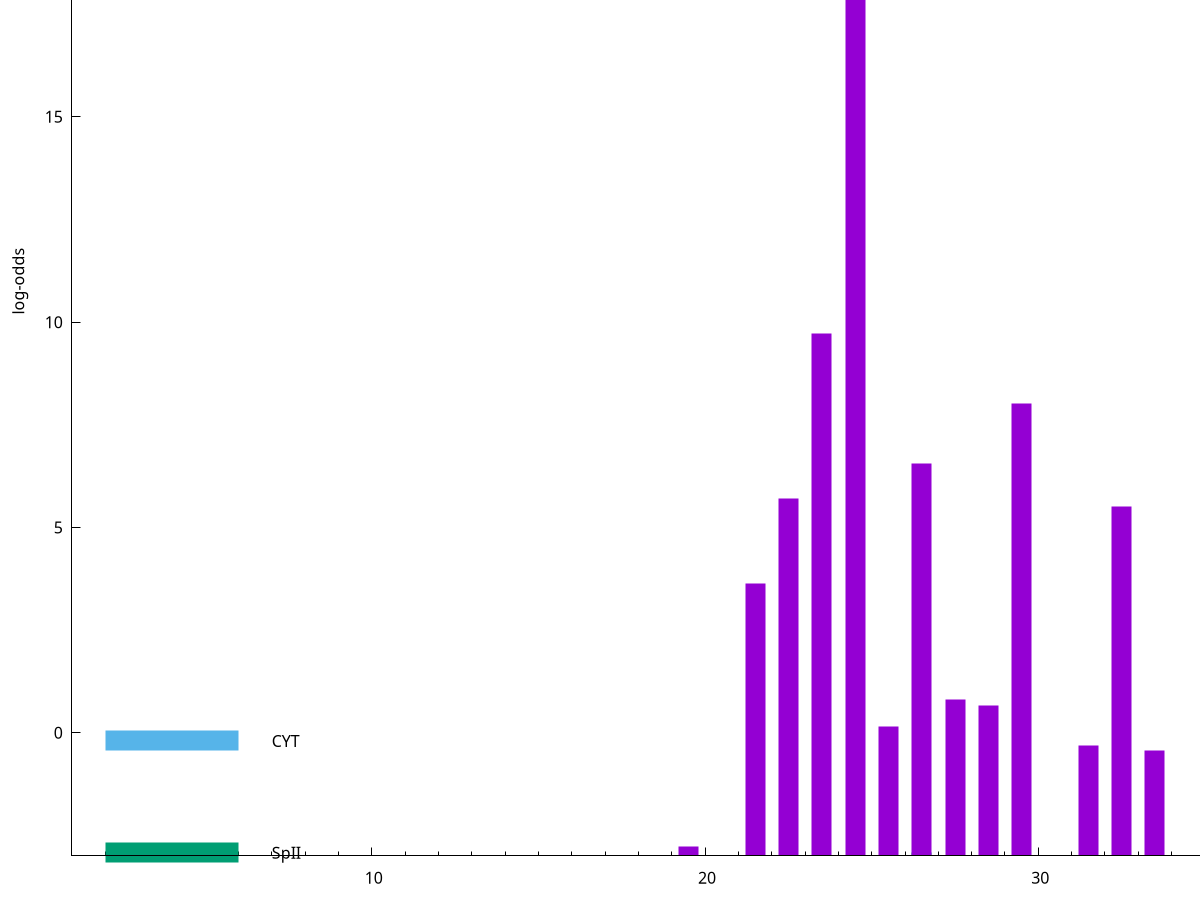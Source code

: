 set title "LipoP predictions for SRR3996242.gff"
set size 2., 1.4
set xrange [1:70] 
set mxtics 10
set yrange [-3:25]
set y2range [0:28]
set ylabel "log-odds"
set term postscript eps color solid "Helvetica" 30
set output "SRR3996242.gff18.eps"
set arrow from 2,19.1673 to 6,19.1673 nohead lt 1 lw 20
set label "SpI" at 7,19.1673
set arrow from 2,-0.200913 to 6,-0.200913 nohead lt 3 lw 20
set label "CYT" at 7,-0.200913
set arrow from 2,-2.92441 to 6,-2.92441 nohead lt 2 lw 20
set label "SpII" at 7,-2.92441
set arrow from 2,19.1673 to 6,19.1673 nohead lt 1 lw 20
set label "SpI" at 7,19.1673
# NOTE: The scores below are the log-odds scores with the threshold
# NOTE: subtracted (a hack to make gnuplot make the histogram all
# NOTE: look nice).
plot "-" axes x1y2 title "" with impulses lt 2 lw 20, "-" axes x1y2 title "" with impulses lt 1 lw 20
26.500000 0.075530
e
24.500000 22.164000
23.500000 12.714330
29.500000 11.018320
26.500000 9.553240
22.500000 8.708700
32.500000 8.514560
21.500000 6.630110
27.500000 3.803041
28.500000 3.663386
25.500000 3.145622
31.500000 2.686243
33.500000 2.571885
19.500000 0.219360
e
exit
